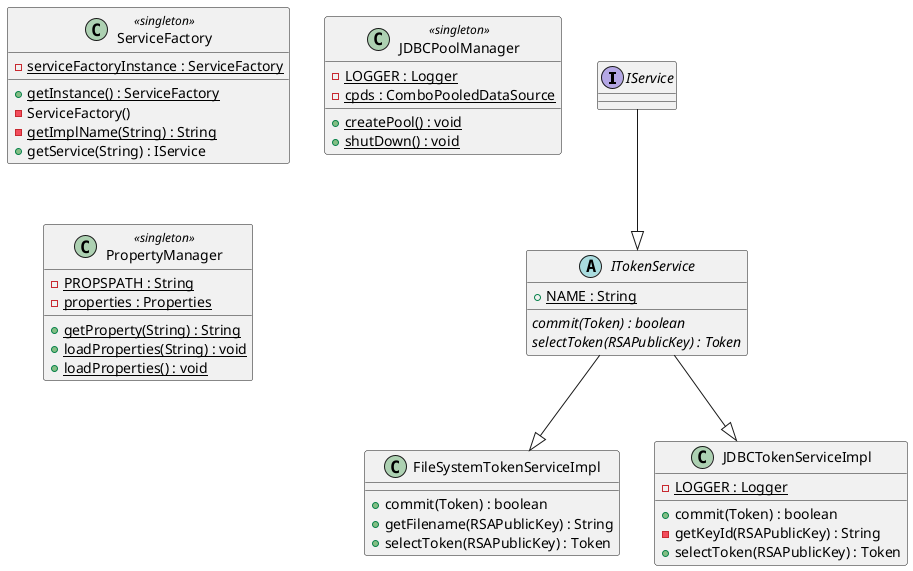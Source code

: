@startuml
interface IService

class ServiceFactory <<singleton>> {
    {static} -serviceFactoryInstance : ServiceFactory
    {static} +getInstance() : ServiceFactory
    -ServiceFactory()
    {static} -getImplName(String) : String
    +getService(String) : IService
}

class JDBCPoolManager <<singleton>> {
    {static} -LOGGER : Logger
    {static} -cpds : ComboPooledDataSource
    {static} +createPool() : void
    {static} +shutDown() : void
}

class PropertyManager <<singleton>> {
    {static} -PROPSPATH : String
    {static} -properties : Properties
    {static} +getProperty(String) : String
    {static} +loadProperties(String) : void
    {static} +loadProperties() : void
}

class FileSystemTokenServiceImpl {
    +commit(Token) : boolean
    +getFilename(RSAPublicKey) : String
    +selectToken(RSAPublicKey) : Token
}

abstract class ITokenService {
    {static} +NAME : String
    {abstract} commit(Token) : boolean
    {abstract} selectToken(RSAPublicKey) : Token
}

class JDBCTokenServiceImpl {
    {static} -LOGGER : Logger
    +commit(Token) : boolean
    -getKeyId(RSAPublicKey) : String
    +selectToken(RSAPublicKey) : Token
}

IService --|> ITokenService
ITokenService --|> FileSystemTokenServiceImpl
ITokenService --|> JDBCTokenServiceImpl
@enduml
